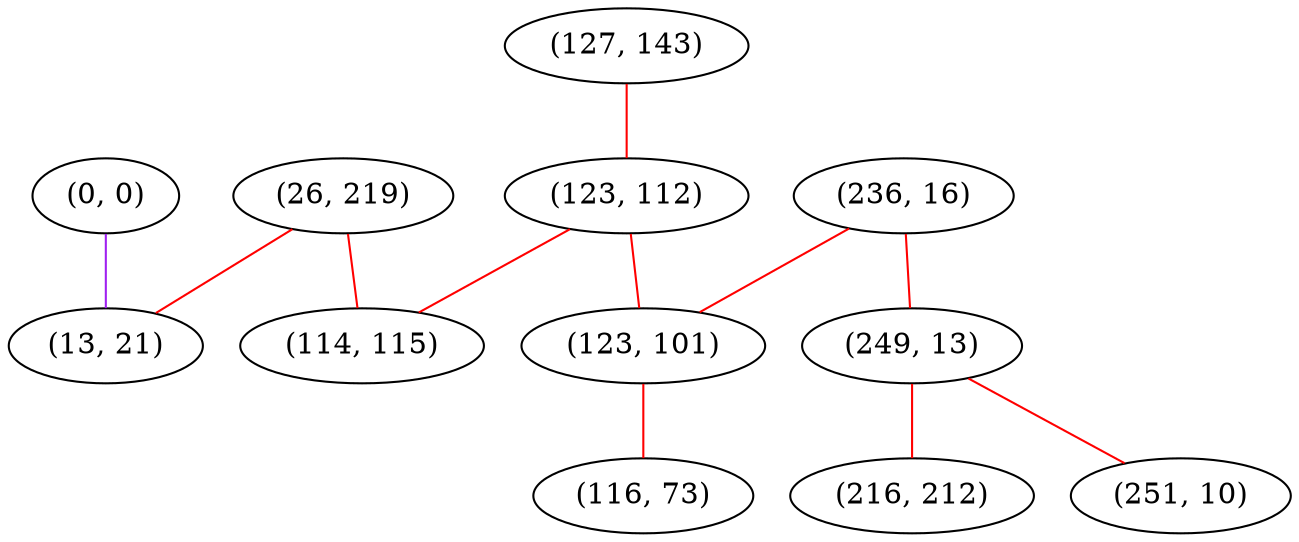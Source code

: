 graph "" {
"(0, 0)";
"(26, 219)";
"(236, 16)";
"(127, 143)";
"(123, 112)";
"(249, 13)";
"(251, 10)";
"(114, 115)";
"(123, 101)";
"(116, 73)";
"(13, 21)";
"(216, 212)";
"(0, 0)" -- "(13, 21)"  [color=purple, key=0, weight=4];
"(26, 219)" -- "(114, 115)"  [color=red, key=0, weight=1];
"(26, 219)" -- "(13, 21)"  [color=red, key=0, weight=1];
"(236, 16)" -- "(249, 13)"  [color=red, key=0, weight=1];
"(236, 16)" -- "(123, 101)"  [color=red, key=0, weight=1];
"(127, 143)" -- "(123, 112)"  [color=red, key=0, weight=1];
"(123, 112)" -- "(114, 115)"  [color=red, key=0, weight=1];
"(123, 112)" -- "(123, 101)"  [color=red, key=0, weight=1];
"(249, 13)" -- "(251, 10)"  [color=red, key=0, weight=1];
"(249, 13)" -- "(216, 212)"  [color=red, key=0, weight=1];
"(123, 101)" -- "(116, 73)"  [color=red, key=0, weight=1];
}
